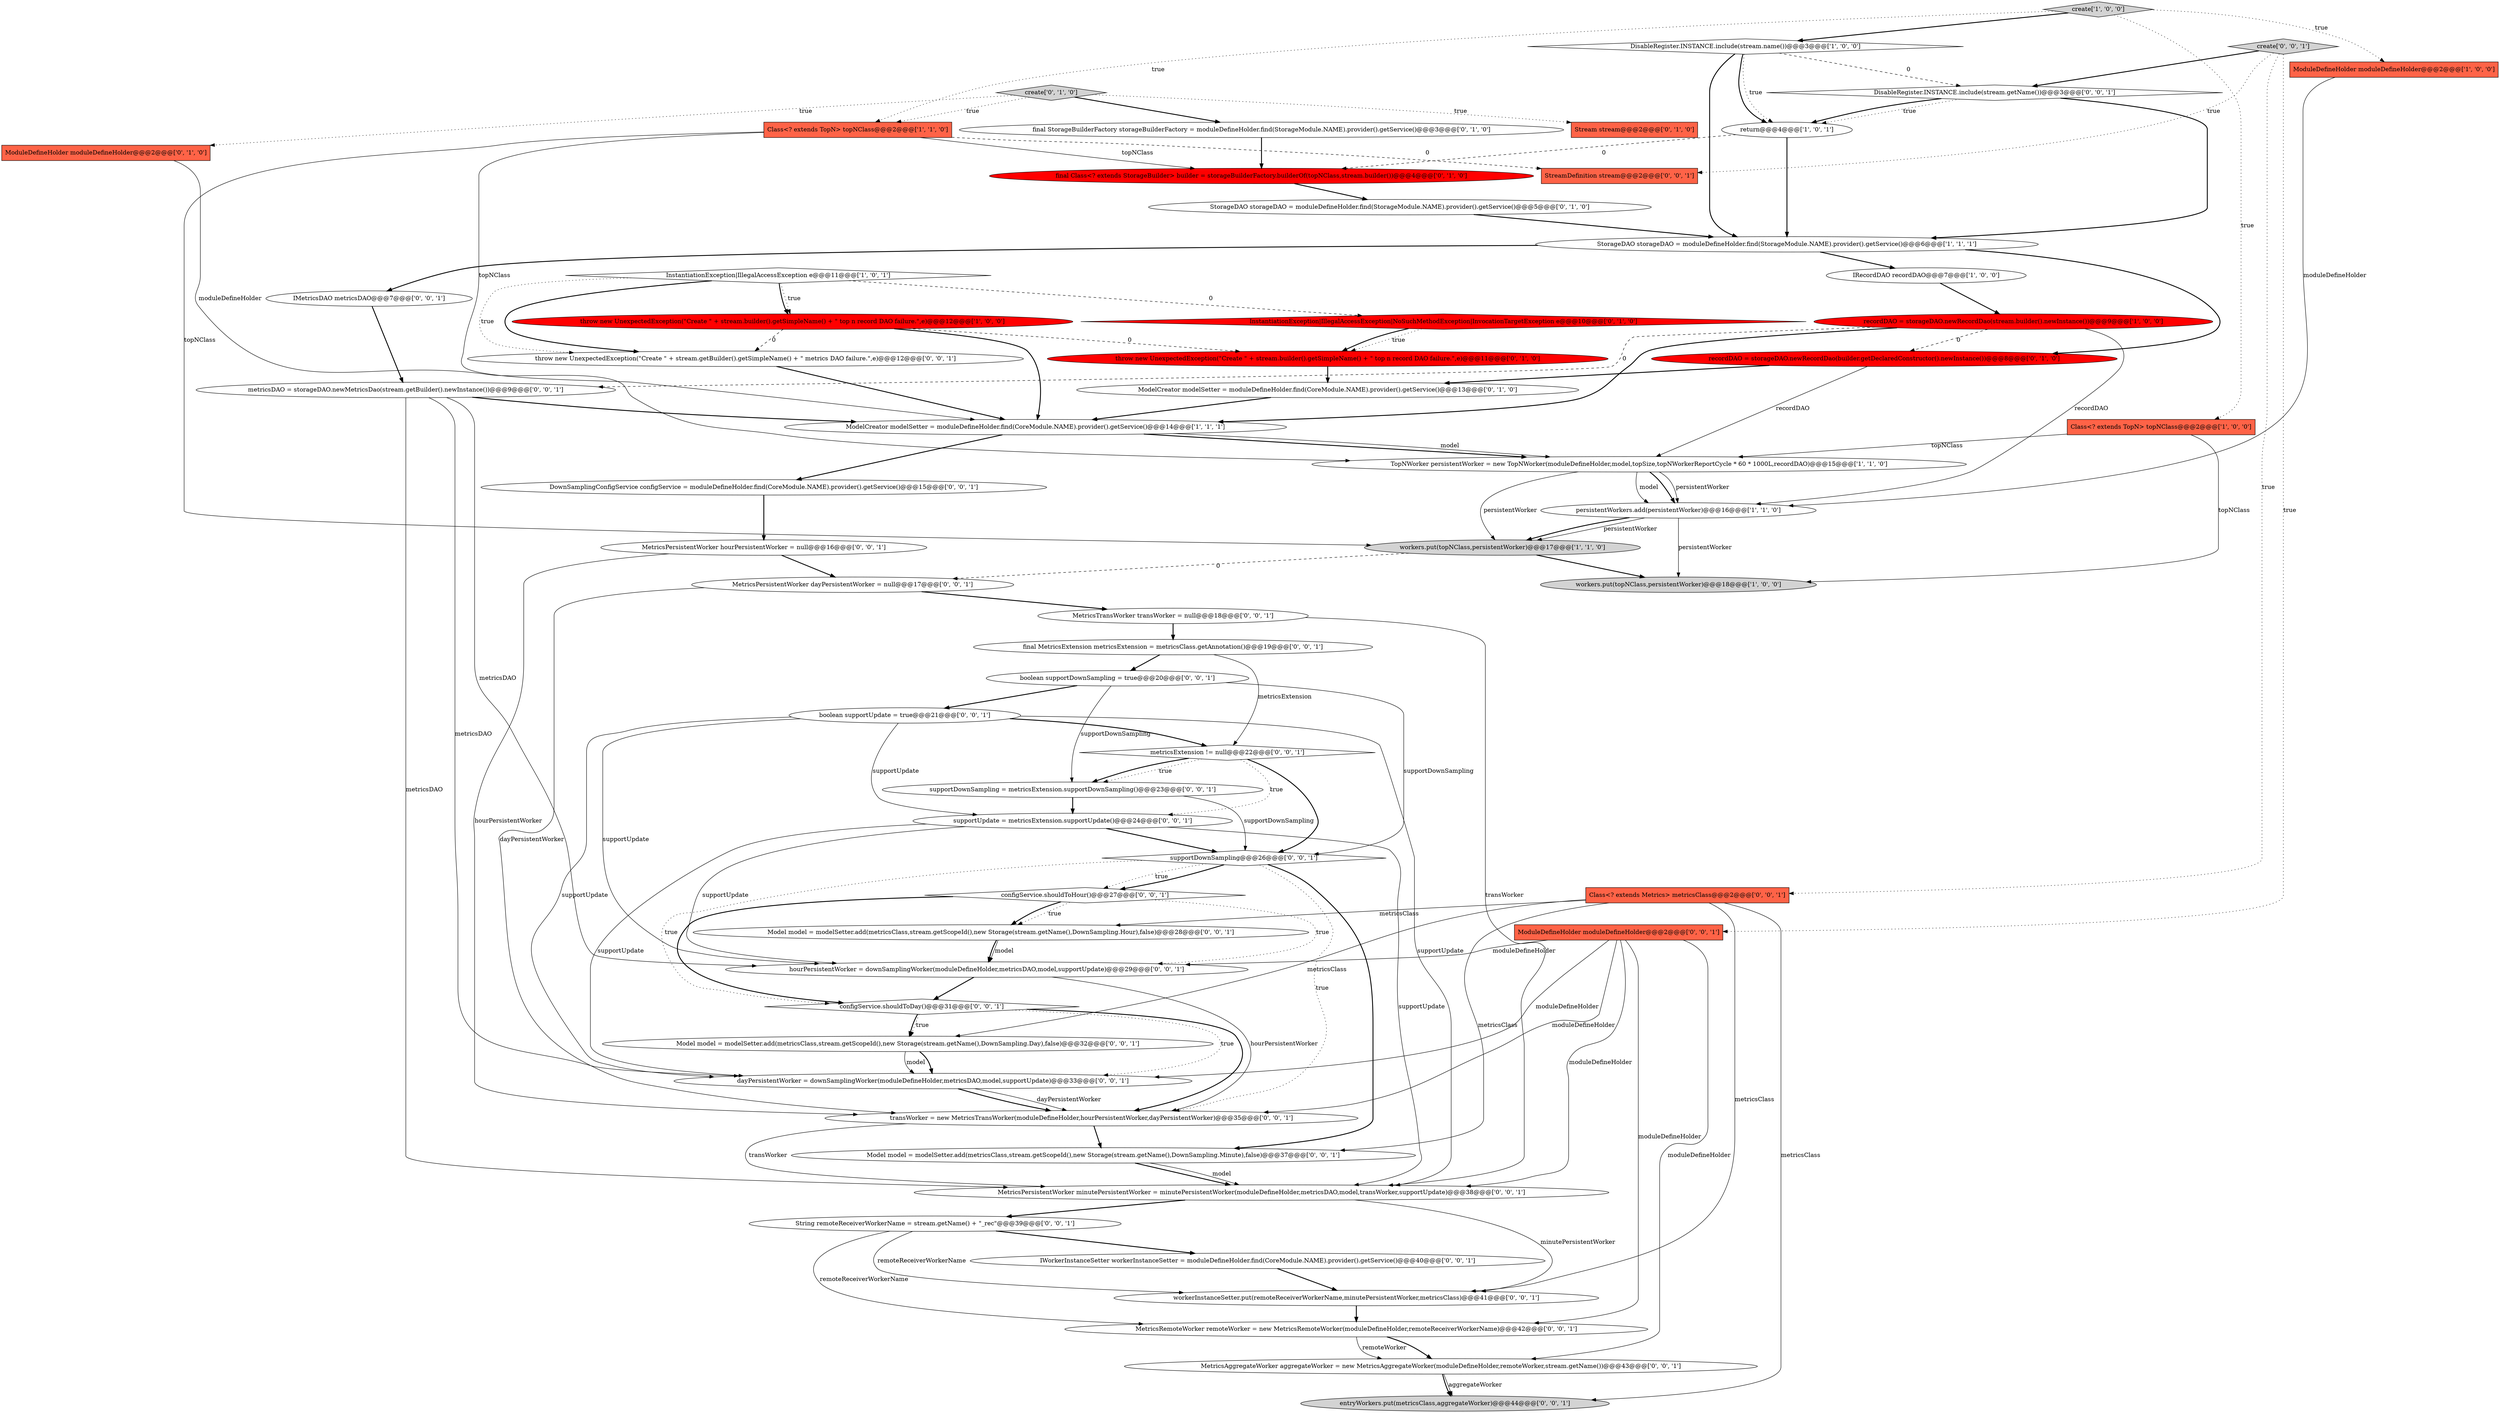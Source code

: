 digraph {
58 [style = filled, label = "configService.shouldToDay()@@@31@@@['0', '0', '1']", fillcolor = white, shape = diamond image = "AAA0AAABBB3BBB"];
8 [style = filled, label = "ModuleDefineHolder moduleDefineHolder@@@2@@@['1', '0', '0']", fillcolor = tomato, shape = box image = "AAA0AAABBB1BBB"];
34 [style = filled, label = "Model model = modelSetter.add(metricsClass,stream.getScopeId(),new Storage(stream.getName(),DownSampling.Minute),false)@@@37@@@['0', '0', '1']", fillcolor = white, shape = ellipse image = "AAA0AAABBB3BBB"];
51 [style = filled, label = "dayPersistentWorker = downSamplingWorker(moduleDefineHolder,metricsDAO,model,supportUpdate)@@@33@@@['0', '0', '1']", fillcolor = white, shape = ellipse image = "AAA0AAABBB3BBB"];
45 [style = filled, label = "MetricsAggregateWorker aggregateWorker = new MetricsAggregateWorker(moduleDefineHolder,remoteWorker,stream.getName())@@@43@@@['0', '0', '1']", fillcolor = white, shape = ellipse image = "AAA0AAABBB3BBB"];
54 [style = filled, label = "String remoteReceiverWorkerName = stream.getName() + \"_rec\"@@@39@@@['0', '0', '1']", fillcolor = white, shape = ellipse image = "AAA0AAABBB3BBB"];
17 [style = filled, label = "ModelCreator modelSetter = moduleDefineHolder.find(CoreModule.NAME).provider().getService()@@@13@@@['0', '1', '0']", fillcolor = white, shape = ellipse image = "AAA0AAABBB2BBB"];
4 [style = filled, label = "ModelCreator modelSetter = moduleDefineHolder.find(CoreModule.NAME).provider().getService()@@@14@@@['1', '1', '1']", fillcolor = white, shape = ellipse image = "AAA0AAABBB1BBB"];
13 [style = filled, label = "recordDAO = storageDAO.newRecordDao(stream.builder().newInstance())@@@9@@@['1', '0', '0']", fillcolor = red, shape = ellipse image = "AAA1AAABBB1BBB"];
18 [style = filled, label = "ModuleDefineHolder moduleDefineHolder@@@2@@@['0', '1', '0']", fillcolor = tomato, shape = box image = "AAA0AAABBB2BBB"];
12 [style = filled, label = "return@@@4@@@['1', '0', '1']", fillcolor = white, shape = ellipse image = "AAA0AAABBB1BBB"];
6 [style = filled, label = "workers.put(topNClass,persistentWorker)@@@18@@@['1', '0', '0']", fillcolor = lightgray, shape = ellipse image = "AAA0AAABBB1BBB"];
42 [style = filled, label = "supportUpdate = metricsExtension.supportUpdate()@@@24@@@['0', '0', '1']", fillcolor = white, shape = ellipse image = "AAA0AAABBB3BBB"];
48 [style = filled, label = "DisableRegister.INSTANCE.include(stream.getName())@@@3@@@['0', '0', '1']", fillcolor = white, shape = diamond image = "AAA0AAABBB3BBB"];
49 [style = filled, label = "workerInstanceSetter.put(remoteReceiverWorkerName,minutePersistentWorker,metricsClass)@@@41@@@['0', '0', '1']", fillcolor = white, shape = ellipse image = "AAA0AAABBB3BBB"];
52 [style = filled, label = "MetricsTransWorker transWorker = null@@@18@@@['0', '0', '1']", fillcolor = white, shape = ellipse image = "AAA0AAABBB3BBB"];
46 [style = filled, label = "ModuleDefineHolder moduleDefineHolder@@@2@@@['0', '0', '1']", fillcolor = tomato, shape = box image = "AAA0AAABBB3BBB"];
10 [style = filled, label = "Class<? extends TopN> topNClass@@@2@@@['1', '1', '0']", fillcolor = tomato, shape = box image = "AAA0AAABBB1BBB"];
15 [style = filled, label = "IRecordDAO recordDAO@@@7@@@['1', '0', '0']", fillcolor = white, shape = ellipse image = "AAA0AAABBB1BBB"];
0 [style = filled, label = "DisableRegister.INSTANCE.include(stream.name())@@@3@@@['1', '0', '0']", fillcolor = white, shape = diamond image = "AAA0AAABBB1BBB"];
27 [style = filled, label = "create['0', '0', '1']", fillcolor = lightgray, shape = diamond image = "AAA0AAABBB3BBB"];
2 [style = filled, label = "TopNWorker persistentWorker = new TopNWorker(moduleDefineHolder,model,topSize,topNWorkerReportCycle * 60 * 1000L,recordDAO)@@@15@@@['1', '1', '0']", fillcolor = white, shape = ellipse image = "AAA0AAABBB1BBB"];
38 [style = filled, label = "hourPersistentWorker = downSamplingWorker(moduleDefineHolder,metricsDAO,model,supportUpdate)@@@29@@@['0', '0', '1']", fillcolor = white, shape = ellipse image = "AAA0AAABBB3BBB"];
23 [style = filled, label = "Stream stream@@@2@@@['0', '1', '0']", fillcolor = tomato, shape = box image = "AAA0AAABBB2BBB"];
55 [style = filled, label = "boolean supportUpdate = true@@@21@@@['0', '0', '1']", fillcolor = white, shape = ellipse image = "AAA0AAABBB3BBB"];
5 [style = filled, label = "Class<? extends TopN> topNClass@@@2@@@['1', '0', '0']", fillcolor = tomato, shape = box image = "AAA0AAABBB1BBB"];
57 [style = filled, label = "DownSamplingConfigService configService = moduleDefineHolder.find(CoreModule.NAME).provider().getService()@@@15@@@['0', '0', '1']", fillcolor = white, shape = ellipse image = "AAA0AAABBB3BBB"];
29 [style = filled, label = "MetricsPersistentWorker hourPersistentWorker = null@@@16@@@['0', '0', '1']", fillcolor = white, shape = ellipse image = "AAA0AAABBB3BBB"];
19 [style = filled, label = "final StorageBuilderFactory storageBuilderFactory = moduleDefineHolder.find(StorageModule.NAME).provider().getService()@@@3@@@['0', '1', '0']", fillcolor = white, shape = ellipse image = "AAA0AAABBB2BBB"];
9 [style = filled, label = "InstantiationException|IllegalAccessException e@@@11@@@['1', '0', '1']", fillcolor = white, shape = diamond image = "AAA0AAABBB1BBB"];
30 [style = filled, label = "supportDownSampling = metricsExtension.supportDownSampling()@@@23@@@['0', '0', '1']", fillcolor = white, shape = ellipse image = "AAA0AAABBB3BBB"];
22 [style = filled, label = "final Class<? extends StorageBuilder> builder = storageBuilderFactory.builderOf(topNClass,stream.builder())@@@4@@@['0', '1', '0']", fillcolor = red, shape = ellipse image = "AAA1AAABBB2BBB"];
21 [style = filled, label = "StorageDAO storageDAO = moduleDefineHolder.find(StorageModule.NAME).provider().getService()@@@5@@@['0', '1', '0']", fillcolor = white, shape = ellipse image = "AAA0AAABBB2BBB"];
24 [style = filled, label = "throw new UnexpectedException(\"Create \" + stream.builder().getSimpleName() + \" top n record DAO failure.\",e)@@@11@@@['0', '1', '0']", fillcolor = red, shape = ellipse image = "AAA1AAABBB2BBB"];
20 [style = filled, label = "create['0', '1', '0']", fillcolor = lightgray, shape = diamond image = "AAA0AAABBB2BBB"];
25 [style = filled, label = "recordDAO = storageDAO.newRecordDao(builder.getDeclaredConstructor().newInstance())@@@8@@@['0', '1', '0']", fillcolor = red, shape = ellipse image = "AAA1AAABBB2BBB"];
31 [style = filled, label = "final MetricsExtension metricsExtension = metricsClass.getAnnotation()@@@19@@@['0', '0', '1']", fillcolor = white, shape = ellipse image = "AAA0AAABBB3BBB"];
32 [style = filled, label = "metricsDAO = storageDAO.newMetricsDao(stream.getBuilder().newInstance())@@@9@@@['0', '0', '1']", fillcolor = white, shape = ellipse image = "AAA0AAABBB3BBB"];
50 [style = filled, label = "StreamDefinition stream@@@2@@@['0', '0', '1']", fillcolor = tomato, shape = box image = "AAA0AAABBB3BBB"];
28 [style = filled, label = "IWorkerInstanceSetter workerInstanceSetter = moduleDefineHolder.find(CoreModule.NAME).provider().getService()@@@40@@@['0', '0', '1']", fillcolor = white, shape = ellipse image = "AAA0AAABBB3BBB"];
53 [style = filled, label = "MetricsPersistentWorker minutePersistentWorker = minutePersistentWorker(moduleDefineHolder,metricsDAO,model,transWorker,supportUpdate)@@@38@@@['0', '0', '1']", fillcolor = white, shape = ellipse image = "AAA0AAABBB3BBB"];
59 [style = filled, label = "MetricsPersistentWorker dayPersistentWorker = null@@@17@@@['0', '0', '1']", fillcolor = white, shape = ellipse image = "AAA0AAABBB3BBB"];
11 [style = filled, label = "create['1', '0', '0']", fillcolor = lightgray, shape = diamond image = "AAA0AAABBB1BBB"];
14 [style = filled, label = "persistentWorkers.add(persistentWorker)@@@16@@@['1', '1', '0']", fillcolor = white, shape = ellipse image = "AAA0AAABBB1BBB"];
35 [style = filled, label = "throw new UnexpectedException(\"Create \" + stream.getBuilder().getSimpleName() + \" metrics DAO failure.\",e)@@@12@@@['0', '0', '1']", fillcolor = white, shape = ellipse image = "AAA0AAABBB3BBB"];
41 [style = filled, label = "transWorker = new MetricsTransWorker(moduleDefineHolder,hourPersistentWorker,dayPersistentWorker)@@@35@@@['0', '0', '1']", fillcolor = white, shape = ellipse image = "AAA0AAABBB3BBB"];
36 [style = filled, label = "configService.shouldToHour()@@@27@@@['0', '0', '1']", fillcolor = white, shape = diamond image = "AAA0AAABBB3BBB"];
44 [style = filled, label = "Class<? extends Metrics> metricsClass@@@2@@@['0', '0', '1']", fillcolor = tomato, shape = box image = "AAA0AAABBB3BBB"];
1 [style = filled, label = "throw new UnexpectedException(\"Create \" + stream.builder().getSimpleName() + \" top n record DAO failure.\",e)@@@12@@@['1', '0', '0']", fillcolor = red, shape = ellipse image = "AAA1AAABBB1BBB"];
39 [style = filled, label = "entryWorkers.put(metricsClass,aggregateWorker)@@@44@@@['0', '0', '1']", fillcolor = lightgray, shape = ellipse image = "AAA0AAABBB3BBB"];
37 [style = filled, label = "supportDownSampling@@@26@@@['0', '0', '1']", fillcolor = white, shape = diamond image = "AAA0AAABBB3BBB"];
43 [style = filled, label = "boolean supportDownSampling = true@@@20@@@['0', '0', '1']", fillcolor = white, shape = ellipse image = "AAA0AAABBB3BBB"];
33 [style = filled, label = "MetricsRemoteWorker remoteWorker = new MetricsRemoteWorker(moduleDefineHolder,remoteReceiverWorkerName)@@@42@@@['0', '0', '1']", fillcolor = white, shape = ellipse image = "AAA0AAABBB3BBB"];
16 [style = filled, label = "InstantiationException|IllegalAccessException|NoSuchMethodException|InvocationTargetException e@@@10@@@['0', '1', '0']", fillcolor = red, shape = diamond image = "AAA1AAABBB2BBB"];
3 [style = filled, label = "StorageDAO storageDAO = moduleDefineHolder.find(StorageModule.NAME).provider().getService()@@@6@@@['1', '1', '1']", fillcolor = white, shape = ellipse image = "AAA0AAABBB1BBB"];
56 [style = filled, label = "Model model = modelSetter.add(metricsClass,stream.getScopeId(),new Storage(stream.getName(),DownSampling.Hour),false)@@@28@@@['0', '0', '1']", fillcolor = white, shape = ellipse image = "AAA0AAABBB3BBB"];
40 [style = filled, label = "metricsExtension != null@@@22@@@['0', '0', '1']", fillcolor = white, shape = diamond image = "AAA0AAABBB3BBB"];
26 [style = filled, label = "Model model = modelSetter.add(metricsClass,stream.getScopeId(),new Storage(stream.getName(),DownSampling.Day),false)@@@32@@@['0', '0', '1']", fillcolor = white, shape = ellipse image = "AAA0AAABBB3BBB"];
7 [style = filled, label = "workers.put(topNClass,persistentWorker)@@@17@@@['1', '1', '0']", fillcolor = lightgray, shape = ellipse image = "AAA0AAABBB1BBB"];
47 [style = filled, label = "IMetricsDAO metricsDAO@@@7@@@['0', '0', '1']", fillcolor = white, shape = ellipse image = "AAA0AAABBB3BBB"];
29->59 [style = bold, label=""];
0->12 [style = dotted, label="true"];
9->35 [style = dotted, label="true"];
48->3 [style = bold, label=""];
43->55 [style = bold, label=""];
48->12 [style = dotted, label="true"];
10->50 [style = dashed, label="0"];
25->2 [style = solid, label="recordDAO"];
27->44 [style = dotted, label="true"];
54->33 [style = solid, label="remoteReceiverWorkerName"];
37->58 [style = dotted, label="true"];
55->40 [style = bold, label=""];
57->29 [style = bold, label=""];
2->14 [style = solid, label="model"];
42->38 [style = solid, label="supportUpdate"];
55->51 [style = solid, label="supportUpdate"];
13->25 [style = dashed, label="0"];
53->54 [style = bold, label=""];
13->14 [style = solid, label="recordDAO"];
36->38 [style = dotted, label="true"];
9->35 [style = bold, label=""];
26->51 [style = bold, label=""];
51->41 [style = solid, label="dayPersistentWorker"];
14->7 [style = bold, label=""];
48->12 [style = bold, label=""];
55->53 [style = solid, label="supportUpdate"];
2->14 [style = bold, label=""];
24->17 [style = bold, label=""];
20->18 [style = dotted, label="true"];
53->49 [style = solid, label="minutePersistentWorker"];
55->42 [style = solid, label="supportUpdate"];
37->36 [style = dotted, label="true"];
33->45 [style = bold, label=""];
18->2 [style = solid, label="moduleDefineHolder"];
11->8 [style = dotted, label="true"];
58->51 [style = dotted, label="true"];
32->4 [style = bold, label=""];
44->49 [style = solid, label="metricsClass"];
45->39 [style = solid, label="aggregateWorker"];
14->6 [style = solid, label="persistentWorker"];
59->41 [style = solid, label="dayPersistentWorker"];
56->38 [style = solid, label="model"];
40->37 [style = bold, label=""];
21->3 [style = bold, label=""];
34->53 [style = bold, label=""];
0->3 [style = bold, label=""];
56->38 [style = bold, label=""];
1->4 [style = bold, label=""];
44->34 [style = solid, label="metricsClass"];
15->13 [style = bold, label=""];
10->7 [style = solid, label="topNClass"];
37->36 [style = bold, label=""];
11->10 [style = dotted, label="true"];
43->37 [style = solid, label="supportDownSampling"];
30->42 [style = bold, label=""];
40->30 [style = dotted, label="true"];
11->5 [style = dotted, label="true"];
4->2 [style = bold, label=""];
36->58 [style = bold, label=""];
13->32 [style = dashed, label="0"];
34->53 [style = solid, label="model"];
46->41 [style = solid, label="moduleDefineHolder"];
7->59 [style = dashed, label="0"];
2->14 [style = solid, label="persistentWorker"];
37->41 [style = dotted, label="true"];
1->24 [style = dashed, label="0"];
20->10 [style = dotted, label="true"];
8->14 [style = solid, label="moduleDefineHolder"];
7->6 [style = bold, label=""];
36->56 [style = dotted, label="true"];
4->2 [style = solid, label="model"];
41->53 [style = solid, label="transWorker"];
9->1 [style = bold, label=""];
20->19 [style = bold, label=""];
19->22 [style = bold, label=""];
14->7 [style = solid, label="persistentWorker"];
32->53 [style = solid, label="metricsDAO"];
16->24 [style = dotted, label="true"];
40->42 [style = dotted, label="true"];
2->7 [style = solid, label="persistentWorker"];
46->38 [style = solid, label="moduleDefineHolder"];
33->45 [style = solid, label="remoteWorker"];
9->16 [style = dashed, label="0"];
5->2 [style = solid, label="topNClass"];
42->37 [style = bold, label=""];
1->35 [style = dashed, label="0"];
26->51 [style = solid, label="model"];
42->51 [style = solid, label="supportUpdate"];
4->57 [style = bold, label=""];
16->24 [style = bold, label=""];
0->12 [style = bold, label=""];
52->53 [style = solid, label="transWorker"];
28->49 [style = bold, label=""];
55->38 [style = solid, label="supportUpdate"];
10->4 [style = solid, label="topNClass"];
3->47 [style = bold, label=""];
58->26 [style = dotted, label="true"];
25->17 [style = bold, label=""];
5->6 [style = solid, label="topNClass"];
32->51 [style = solid, label="metricsDAO"];
54->49 [style = solid, label="remoteReceiverWorkerName"];
47->32 [style = bold, label=""];
27->46 [style = dotted, label="true"];
46->33 [style = solid, label="moduleDefineHolder"];
20->23 [style = dotted, label="true"];
12->22 [style = dashed, label="0"];
9->1 [style = dotted, label="true"];
31->43 [style = bold, label=""];
27->50 [style = dotted, label="true"];
40->30 [style = bold, label=""];
12->3 [style = bold, label=""];
58->26 [style = bold, label=""];
54->28 [style = bold, label=""];
41->34 [style = bold, label=""];
17->4 [style = bold, label=""];
45->39 [style = bold, label=""];
36->56 [style = bold, label=""];
46->51 [style = solid, label="moduleDefineHolder"];
3->25 [style = bold, label=""];
38->58 [style = bold, label=""];
59->52 [style = bold, label=""];
44->56 [style = solid, label="metricsClass"];
22->21 [style = bold, label=""];
3->15 [style = bold, label=""];
46->45 [style = solid, label="moduleDefineHolder"];
10->22 [style = solid, label="topNClass"];
30->37 [style = solid, label="supportDownSampling"];
35->4 [style = bold, label=""];
58->41 [style = bold, label=""];
29->41 [style = solid, label="hourPersistentWorker"];
43->30 [style = solid, label="supportDownSampling"];
0->48 [style = dashed, label="0"];
11->0 [style = bold, label=""];
37->34 [style = bold, label=""];
44->26 [style = solid, label="metricsClass"];
46->53 [style = solid, label="moduleDefineHolder"];
49->33 [style = bold, label=""];
52->31 [style = bold, label=""];
27->48 [style = bold, label=""];
42->53 [style = solid, label="supportUpdate"];
51->41 [style = bold, label=""];
44->39 [style = solid, label="metricsClass"];
38->41 [style = solid, label="hourPersistentWorker"];
32->38 [style = solid, label="metricsDAO"];
31->40 [style = solid, label="metricsExtension"];
13->4 [style = bold, label=""];
}
